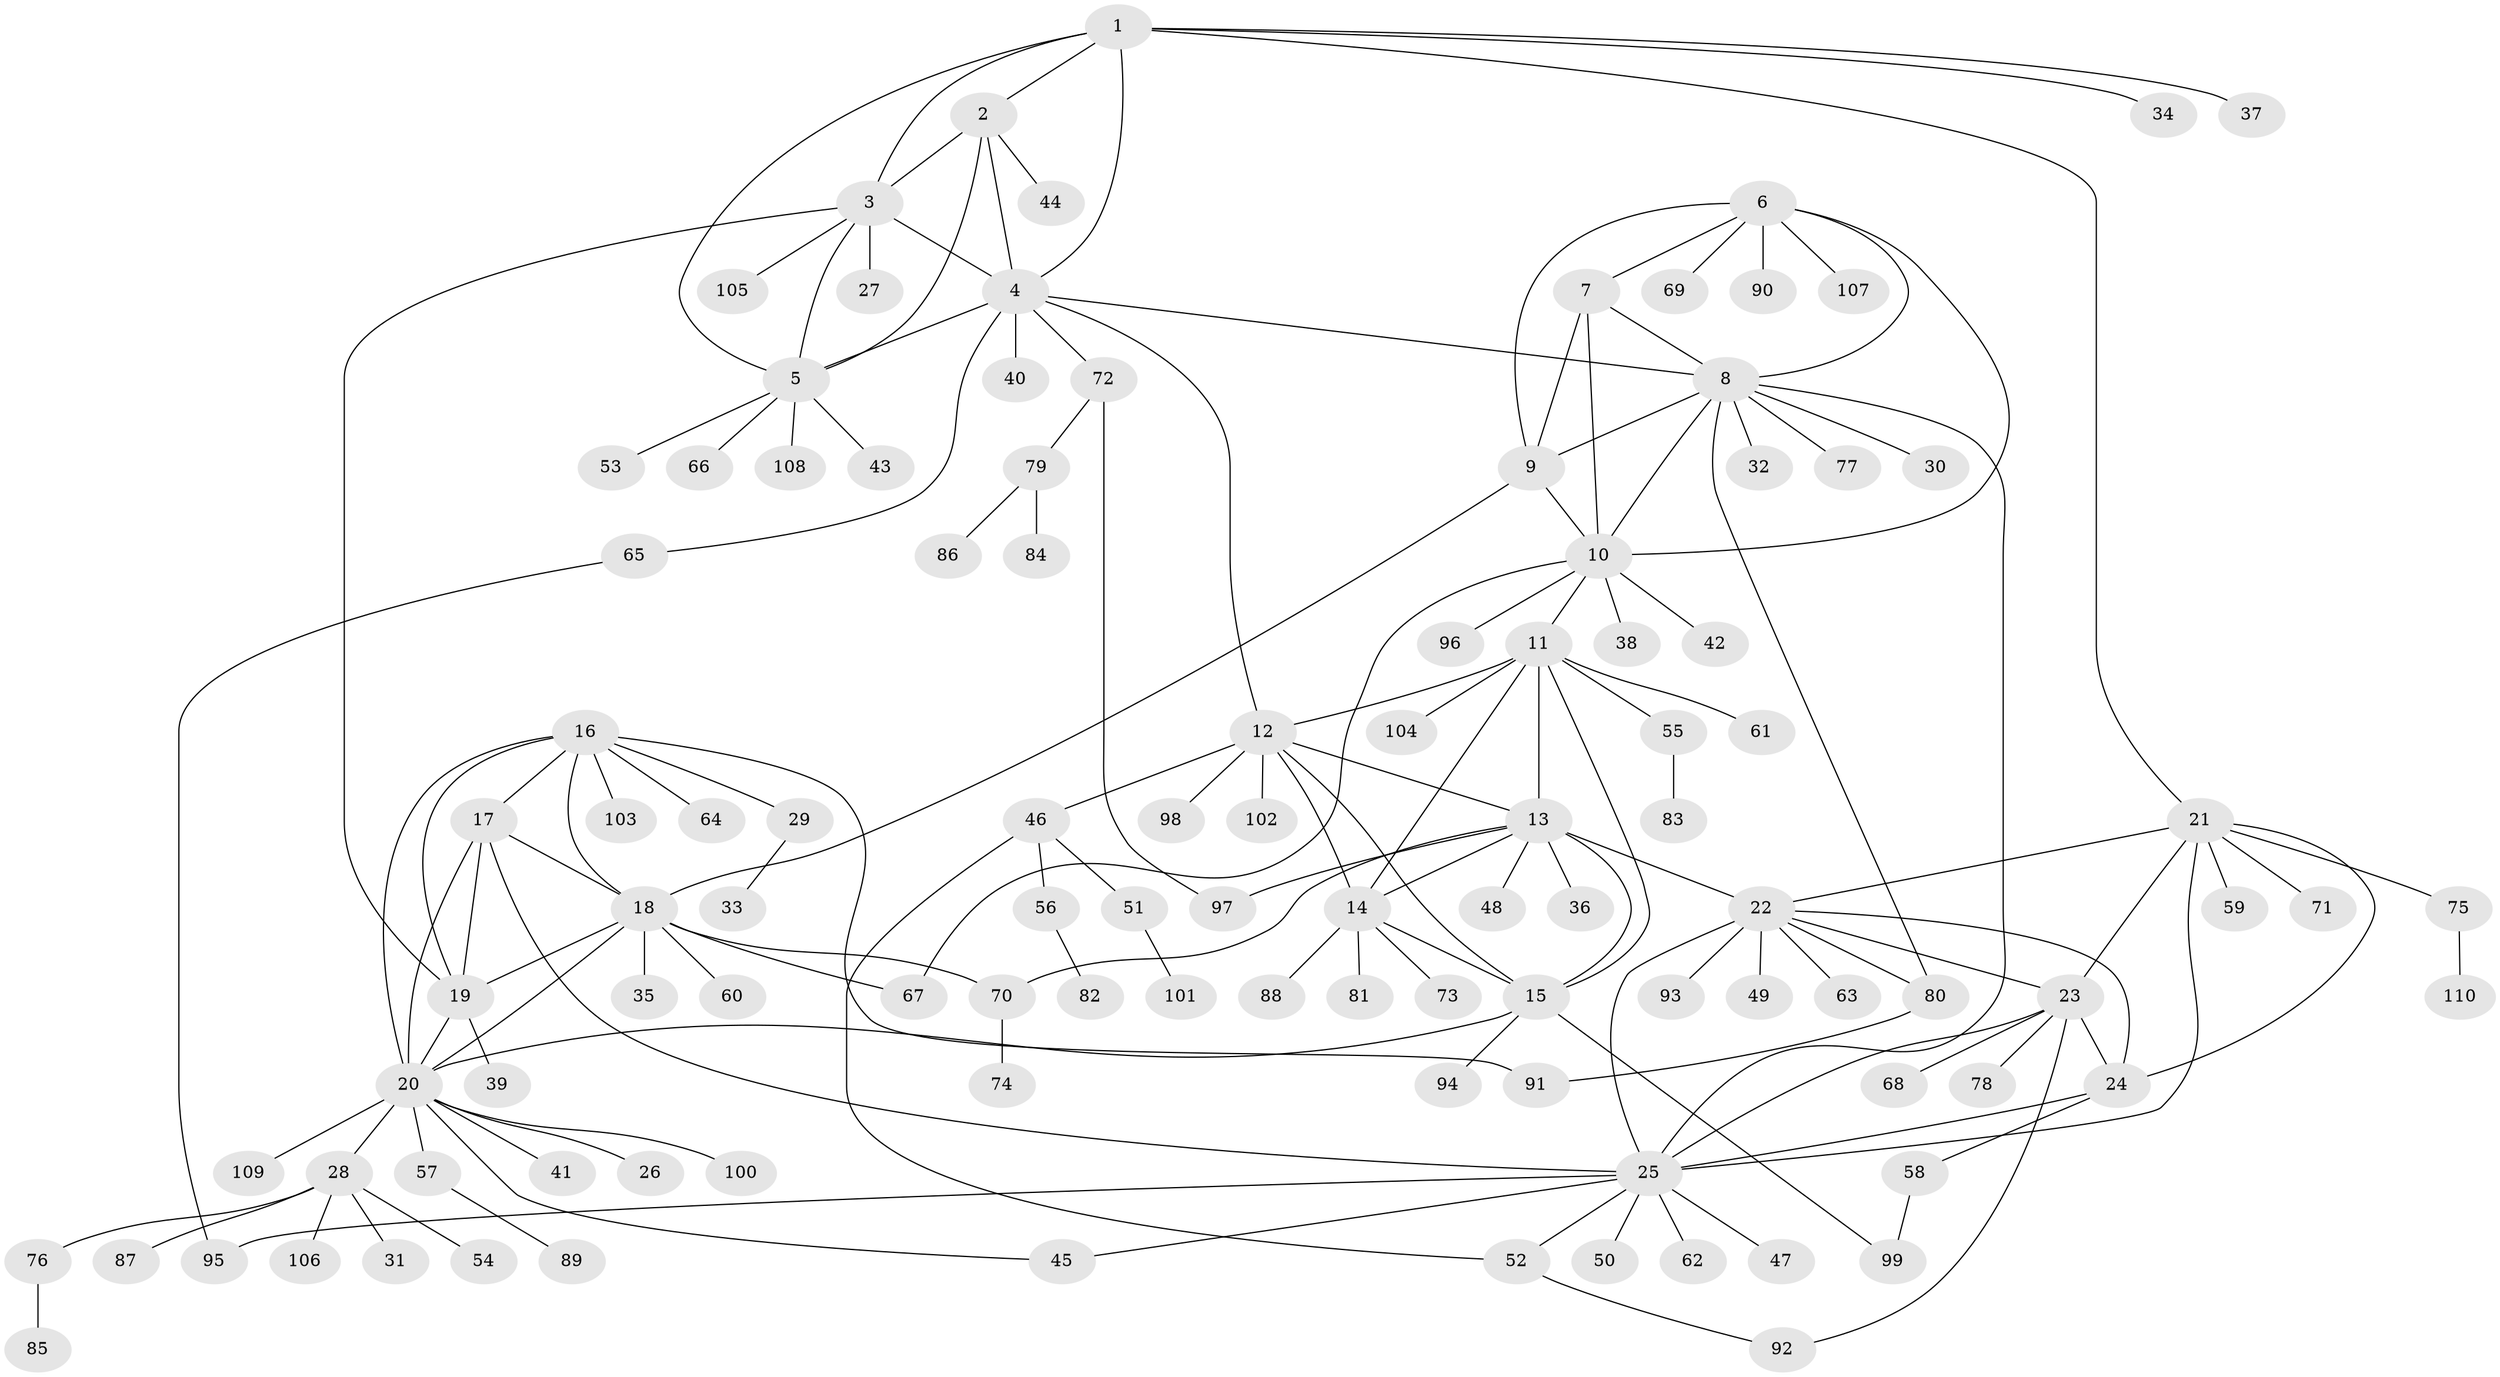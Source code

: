 // Generated by graph-tools (version 1.1) at 2025/50/03/09/25 03:50:43]
// undirected, 110 vertices, 155 edges
graph export_dot {
graph [start="1"]
  node [color=gray90,style=filled];
  1;
  2;
  3;
  4;
  5;
  6;
  7;
  8;
  9;
  10;
  11;
  12;
  13;
  14;
  15;
  16;
  17;
  18;
  19;
  20;
  21;
  22;
  23;
  24;
  25;
  26;
  27;
  28;
  29;
  30;
  31;
  32;
  33;
  34;
  35;
  36;
  37;
  38;
  39;
  40;
  41;
  42;
  43;
  44;
  45;
  46;
  47;
  48;
  49;
  50;
  51;
  52;
  53;
  54;
  55;
  56;
  57;
  58;
  59;
  60;
  61;
  62;
  63;
  64;
  65;
  66;
  67;
  68;
  69;
  70;
  71;
  72;
  73;
  74;
  75;
  76;
  77;
  78;
  79;
  80;
  81;
  82;
  83;
  84;
  85;
  86;
  87;
  88;
  89;
  90;
  91;
  92;
  93;
  94;
  95;
  96;
  97;
  98;
  99;
  100;
  101;
  102;
  103;
  104;
  105;
  106;
  107;
  108;
  109;
  110;
  1 -- 2;
  1 -- 3;
  1 -- 4;
  1 -- 5;
  1 -- 21;
  1 -- 34;
  1 -- 37;
  2 -- 3;
  2 -- 4;
  2 -- 5;
  2 -- 44;
  3 -- 4;
  3 -- 5;
  3 -- 19;
  3 -- 27;
  3 -- 105;
  4 -- 5;
  4 -- 8;
  4 -- 12;
  4 -- 40;
  4 -- 65;
  4 -- 72;
  5 -- 43;
  5 -- 53;
  5 -- 66;
  5 -- 108;
  6 -- 7;
  6 -- 8;
  6 -- 9;
  6 -- 10;
  6 -- 69;
  6 -- 90;
  6 -- 107;
  7 -- 8;
  7 -- 9;
  7 -- 10;
  8 -- 9;
  8 -- 10;
  8 -- 25;
  8 -- 30;
  8 -- 32;
  8 -- 77;
  8 -- 80;
  9 -- 10;
  9 -- 18;
  10 -- 11;
  10 -- 38;
  10 -- 42;
  10 -- 67;
  10 -- 96;
  11 -- 12;
  11 -- 13;
  11 -- 14;
  11 -- 15;
  11 -- 55;
  11 -- 61;
  11 -- 104;
  12 -- 13;
  12 -- 14;
  12 -- 15;
  12 -- 46;
  12 -- 98;
  12 -- 102;
  13 -- 14;
  13 -- 15;
  13 -- 22;
  13 -- 36;
  13 -- 48;
  13 -- 70;
  13 -- 97;
  14 -- 15;
  14 -- 73;
  14 -- 81;
  14 -- 88;
  15 -- 20;
  15 -- 94;
  15 -- 99;
  16 -- 17;
  16 -- 18;
  16 -- 19;
  16 -- 20;
  16 -- 29;
  16 -- 64;
  16 -- 91;
  16 -- 103;
  17 -- 18;
  17 -- 19;
  17 -- 20;
  17 -- 25;
  18 -- 19;
  18 -- 20;
  18 -- 35;
  18 -- 60;
  18 -- 67;
  18 -- 70;
  19 -- 20;
  19 -- 39;
  20 -- 26;
  20 -- 28;
  20 -- 41;
  20 -- 45;
  20 -- 57;
  20 -- 100;
  20 -- 109;
  21 -- 22;
  21 -- 23;
  21 -- 24;
  21 -- 25;
  21 -- 59;
  21 -- 71;
  21 -- 75;
  22 -- 23;
  22 -- 24;
  22 -- 25;
  22 -- 49;
  22 -- 63;
  22 -- 80;
  22 -- 93;
  23 -- 24;
  23 -- 25;
  23 -- 68;
  23 -- 78;
  23 -- 92;
  24 -- 25;
  24 -- 58;
  25 -- 45;
  25 -- 47;
  25 -- 50;
  25 -- 52;
  25 -- 62;
  25 -- 95;
  28 -- 31;
  28 -- 54;
  28 -- 76;
  28 -- 87;
  28 -- 106;
  29 -- 33;
  46 -- 51;
  46 -- 52;
  46 -- 56;
  51 -- 101;
  52 -- 92;
  55 -- 83;
  56 -- 82;
  57 -- 89;
  58 -- 99;
  65 -- 95;
  70 -- 74;
  72 -- 79;
  72 -- 97;
  75 -- 110;
  76 -- 85;
  79 -- 84;
  79 -- 86;
  80 -- 91;
}
